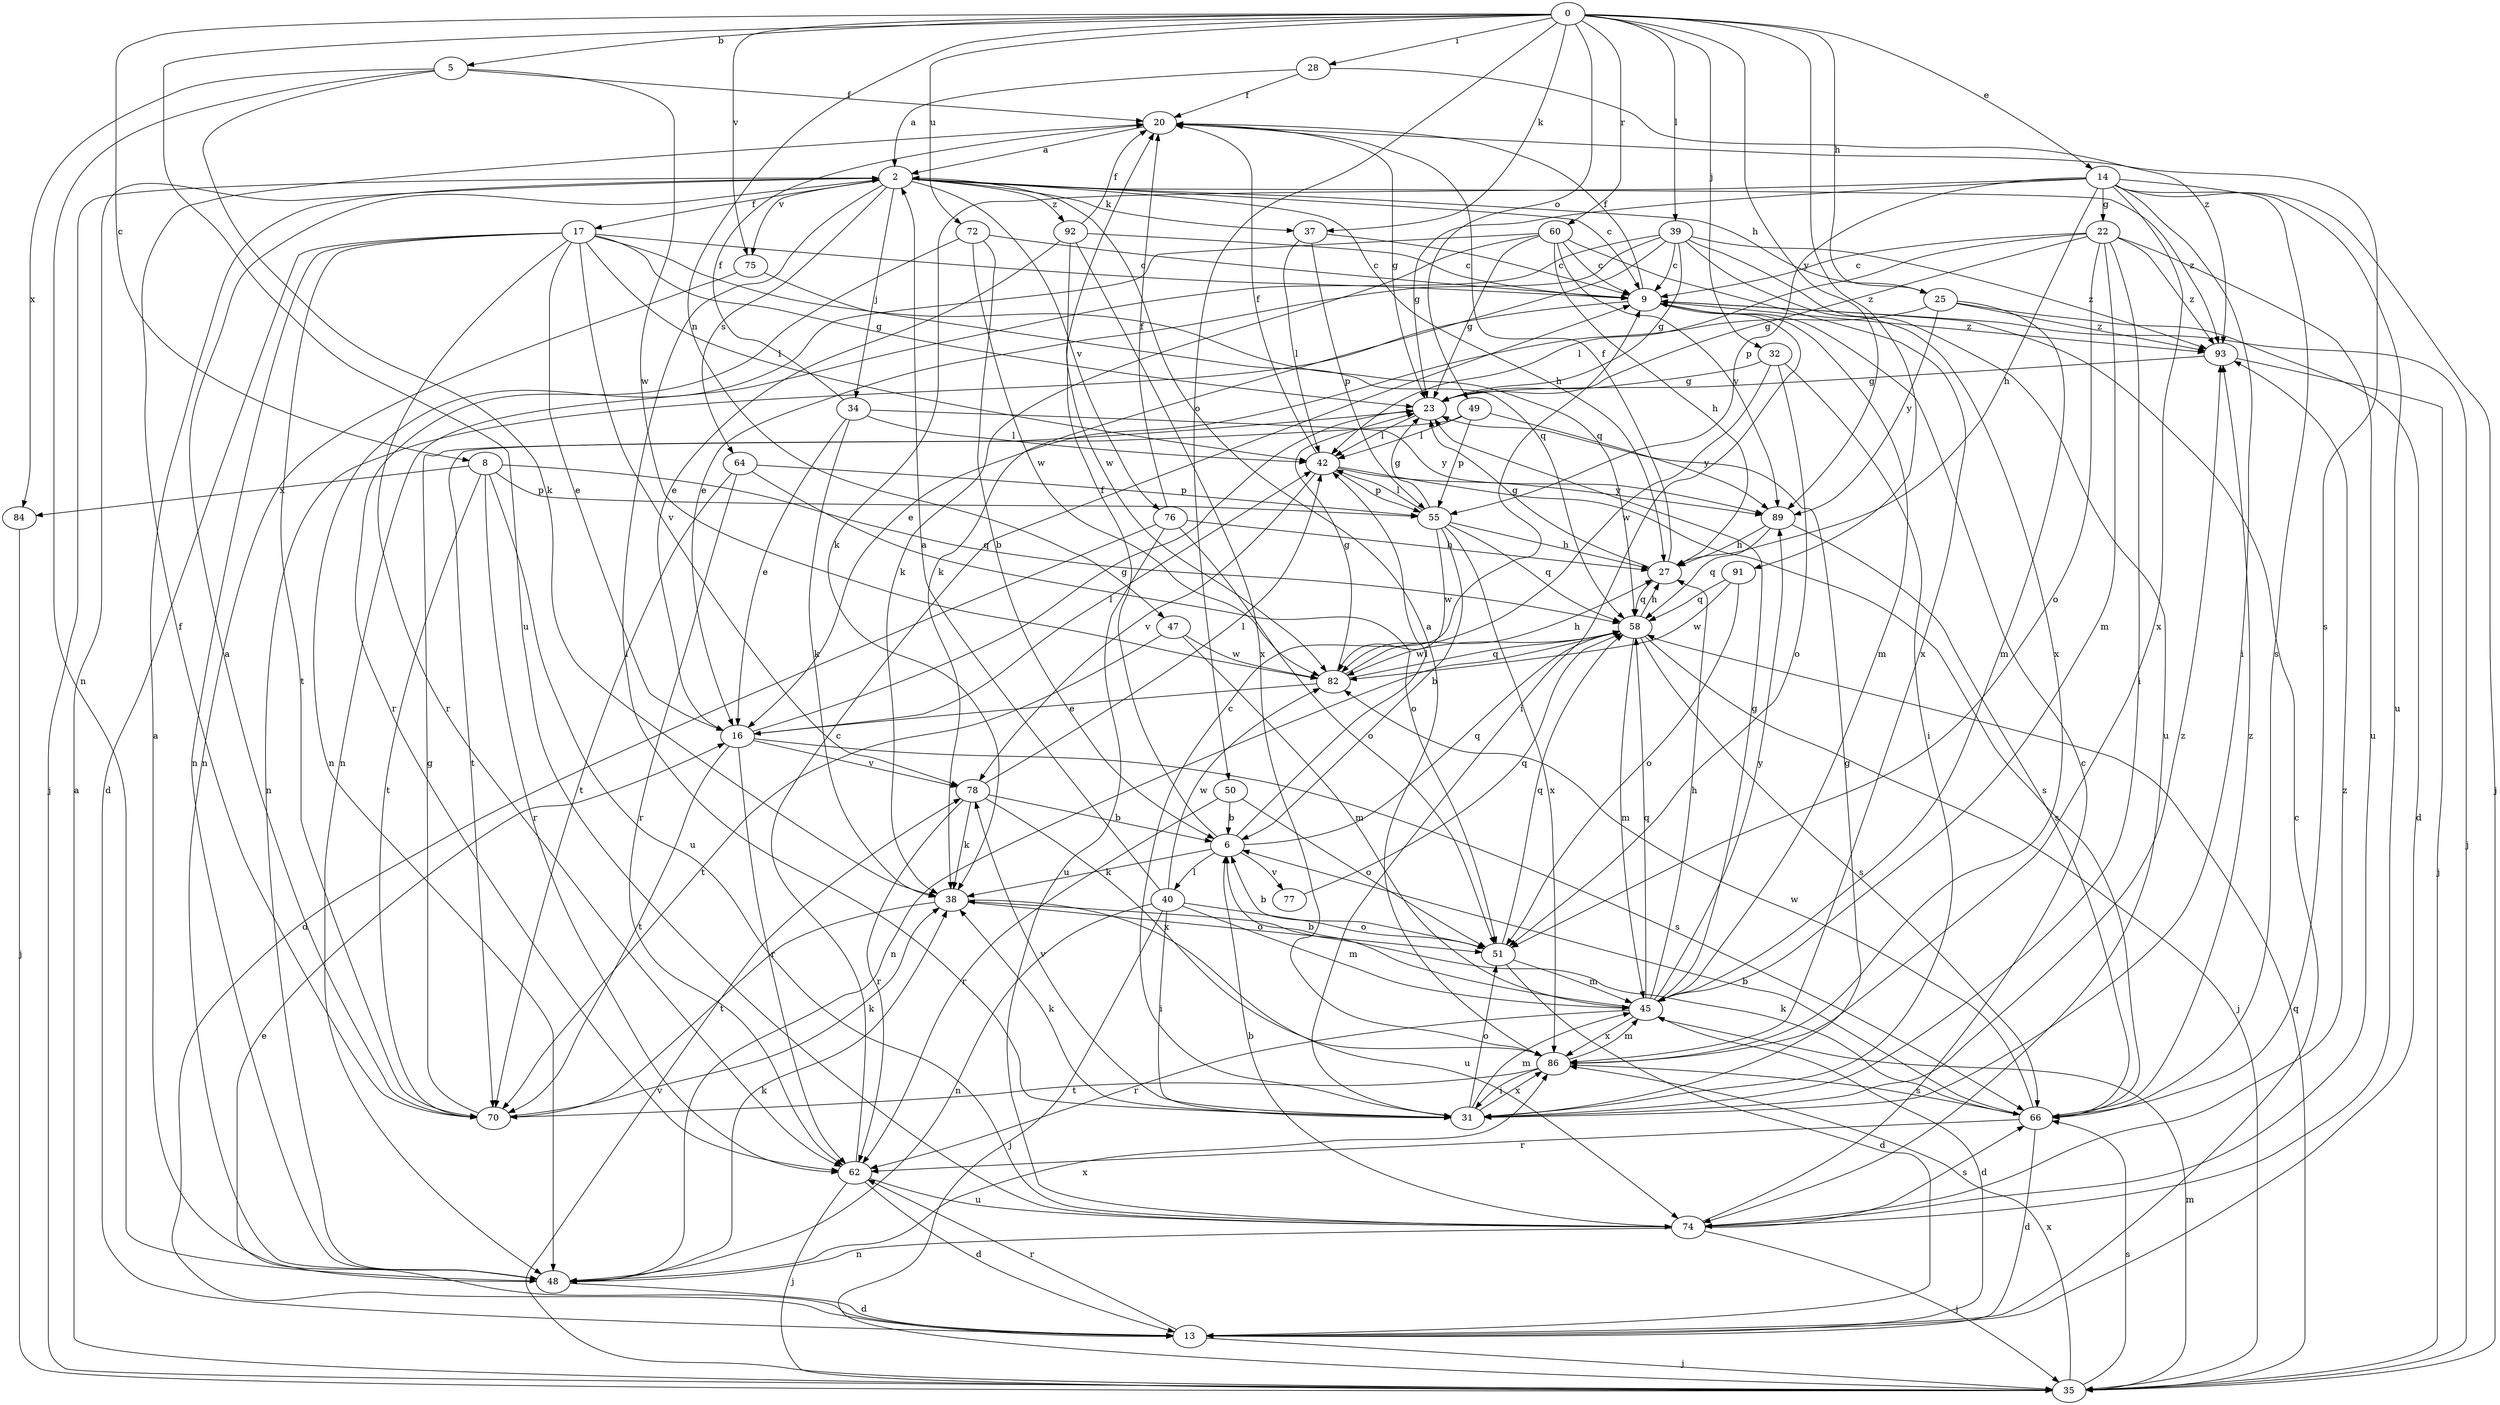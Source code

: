 strict digraph  {
0;
2;
5;
6;
8;
9;
13;
14;
16;
17;
20;
22;
23;
25;
27;
28;
31;
32;
34;
35;
37;
38;
39;
40;
42;
45;
47;
48;
49;
50;
51;
55;
58;
60;
62;
64;
66;
70;
72;
74;
75;
76;
77;
78;
82;
84;
86;
89;
91;
92;
93;
0 -> 5  [label=b];
0 -> 8  [label=c];
0 -> 14  [label=e];
0 -> 25  [label=h];
0 -> 28  [label=i];
0 -> 32  [label=j];
0 -> 37  [label=k];
0 -> 39  [label=l];
0 -> 47  [label=n];
0 -> 49  [label=o];
0 -> 50  [label=o];
0 -> 60  [label=r];
0 -> 72  [label=u];
0 -> 74  [label=u];
0 -> 75  [label=v];
0 -> 89  [label=y];
0 -> 91  [label=z];
2 -> 9  [label=c];
2 -> 17  [label=f];
2 -> 25  [label=h];
2 -> 27  [label=h];
2 -> 31  [label=i];
2 -> 34  [label=j];
2 -> 35  [label=j];
2 -> 37  [label=k];
2 -> 64  [label=s];
2 -> 75  [label=v];
2 -> 76  [label=v];
2 -> 92  [label=z];
2 -> 93  [label=z];
5 -> 20  [label=f];
5 -> 38  [label=k];
5 -> 48  [label=n];
5 -> 82  [label=w];
5 -> 84  [label=x];
6 -> 20  [label=f];
6 -> 38  [label=k];
6 -> 40  [label=l];
6 -> 42  [label=l];
6 -> 58  [label=q];
6 -> 77  [label=v];
8 -> 55  [label=p];
8 -> 58  [label=q];
8 -> 62  [label=r];
8 -> 70  [label=t];
8 -> 74  [label=u];
8 -> 84  [label=x];
9 -> 20  [label=f];
9 -> 31  [label=i];
9 -> 35  [label=j];
9 -> 45  [label=m];
9 -> 48  [label=n];
9 -> 93  [label=z];
13 -> 9  [label=c];
13 -> 16  [label=e];
13 -> 35  [label=j];
13 -> 62  [label=r];
14 -> 22  [label=g];
14 -> 23  [label=g];
14 -> 27  [label=h];
14 -> 31  [label=i];
14 -> 35  [label=j];
14 -> 38  [label=k];
14 -> 55  [label=p];
14 -> 66  [label=s];
14 -> 74  [label=u];
14 -> 86  [label=x];
16 -> 23  [label=g];
16 -> 42  [label=l];
16 -> 62  [label=r];
16 -> 66  [label=s];
16 -> 70  [label=t];
16 -> 78  [label=v];
17 -> 9  [label=c];
17 -> 13  [label=d];
17 -> 16  [label=e];
17 -> 23  [label=g];
17 -> 42  [label=l];
17 -> 48  [label=n];
17 -> 58  [label=q];
17 -> 62  [label=r];
17 -> 70  [label=t];
17 -> 78  [label=v];
20 -> 2  [label=a];
20 -> 23  [label=g];
20 -> 66  [label=s];
22 -> 9  [label=c];
22 -> 23  [label=g];
22 -> 31  [label=i];
22 -> 42  [label=l];
22 -> 45  [label=m];
22 -> 51  [label=o];
22 -> 74  [label=u];
22 -> 93  [label=z];
23 -> 42  [label=l];
25 -> 13  [label=d];
25 -> 16  [label=e];
25 -> 45  [label=m];
25 -> 89  [label=y];
25 -> 93  [label=z];
27 -> 20  [label=f];
27 -> 23  [label=g];
27 -> 58  [label=q];
28 -> 2  [label=a];
28 -> 20  [label=f];
28 -> 93  [label=z];
31 -> 9  [label=c];
31 -> 23  [label=g];
31 -> 38  [label=k];
31 -> 45  [label=m];
31 -> 51  [label=o];
31 -> 78  [label=v];
31 -> 86  [label=x];
31 -> 93  [label=z];
32 -> 23  [label=g];
32 -> 31  [label=i];
32 -> 51  [label=o];
32 -> 82  [label=w];
34 -> 16  [label=e];
34 -> 20  [label=f];
34 -> 38  [label=k];
34 -> 42  [label=l];
34 -> 89  [label=y];
35 -> 2  [label=a];
35 -> 45  [label=m];
35 -> 58  [label=q];
35 -> 66  [label=s];
35 -> 78  [label=v];
35 -> 86  [label=x];
37 -> 9  [label=c];
37 -> 42  [label=l];
37 -> 55  [label=p];
38 -> 51  [label=o];
38 -> 70  [label=t];
38 -> 74  [label=u];
39 -> 9  [label=c];
39 -> 16  [label=e];
39 -> 23  [label=g];
39 -> 38  [label=k];
39 -> 48  [label=n];
39 -> 74  [label=u];
39 -> 86  [label=x];
39 -> 93  [label=z];
40 -> 2  [label=a];
40 -> 31  [label=i];
40 -> 35  [label=j];
40 -> 45  [label=m];
40 -> 48  [label=n];
40 -> 51  [label=o];
40 -> 82  [label=w];
42 -> 20  [label=f];
42 -> 55  [label=p];
42 -> 66  [label=s];
42 -> 78  [label=v];
42 -> 89  [label=y];
45 -> 6  [label=b];
45 -> 13  [label=d];
45 -> 23  [label=g];
45 -> 27  [label=h];
45 -> 58  [label=q];
45 -> 62  [label=r];
45 -> 86  [label=x];
45 -> 89  [label=y];
47 -> 45  [label=m];
47 -> 70  [label=t];
47 -> 82  [label=w];
48 -> 2  [label=a];
48 -> 13  [label=d];
48 -> 38  [label=k];
48 -> 86  [label=x];
49 -> 42  [label=l];
49 -> 55  [label=p];
49 -> 70  [label=t];
49 -> 89  [label=y];
50 -> 6  [label=b];
50 -> 51  [label=o];
50 -> 62  [label=r];
51 -> 6  [label=b];
51 -> 13  [label=d];
51 -> 45  [label=m];
51 -> 58  [label=q];
55 -> 6  [label=b];
55 -> 23  [label=g];
55 -> 27  [label=h];
55 -> 42  [label=l];
55 -> 58  [label=q];
55 -> 82  [label=w];
55 -> 86  [label=x];
58 -> 27  [label=h];
58 -> 35  [label=j];
58 -> 45  [label=m];
58 -> 48  [label=n];
58 -> 66  [label=s];
58 -> 82  [label=w];
60 -> 9  [label=c];
60 -> 23  [label=g];
60 -> 27  [label=h];
60 -> 38  [label=k];
60 -> 48  [label=n];
60 -> 86  [label=x];
60 -> 89  [label=y];
62 -> 9  [label=c];
62 -> 13  [label=d];
62 -> 35  [label=j];
62 -> 74  [label=u];
64 -> 51  [label=o];
64 -> 55  [label=p];
64 -> 62  [label=r];
64 -> 70  [label=t];
66 -> 6  [label=b];
66 -> 13  [label=d];
66 -> 38  [label=k];
66 -> 62  [label=r];
66 -> 82  [label=w];
66 -> 93  [label=z];
70 -> 2  [label=a];
70 -> 20  [label=f];
70 -> 23  [label=g];
70 -> 38  [label=k];
72 -> 6  [label=b];
72 -> 9  [label=c];
72 -> 62  [label=r];
72 -> 82  [label=w];
74 -> 6  [label=b];
74 -> 9  [label=c];
74 -> 35  [label=j];
74 -> 48  [label=n];
74 -> 66  [label=s];
74 -> 93  [label=z];
75 -> 48  [label=n];
75 -> 58  [label=q];
76 -> 13  [label=d];
76 -> 20  [label=f];
76 -> 27  [label=h];
76 -> 51  [label=o];
76 -> 74  [label=u];
77 -> 58  [label=q];
78 -> 6  [label=b];
78 -> 38  [label=k];
78 -> 42  [label=l];
78 -> 62  [label=r];
78 -> 86  [label=x];
82 -> 16  [label=e];
82 -> 23  [label=g];
82 -> 27  [label=h];
82 -> 58  [label=q];
84 -> 35  [label=j];
86 -> 2  [label=a];
86 -> 31  [label=i];
86 -> 45  [label=m];
86 -> 66  [label=s];
86 -> 70  [label=t];
89 -> 27  [label=h];
89 -> 58  [label=q];
89 -> 66  [label=s];
91 -> 51  [label=o];
91 -> 58  [label=q];
91 -> 82  [label=w];
92 -> 9  [label=c];
92 -> 16  [label=e];
92 -> 20  [label=f];
92 -> 82  [label=w];
92 -> 86  [label=x];
93 -> 23  [label=g];
93 -> 35  [label=j];
}
